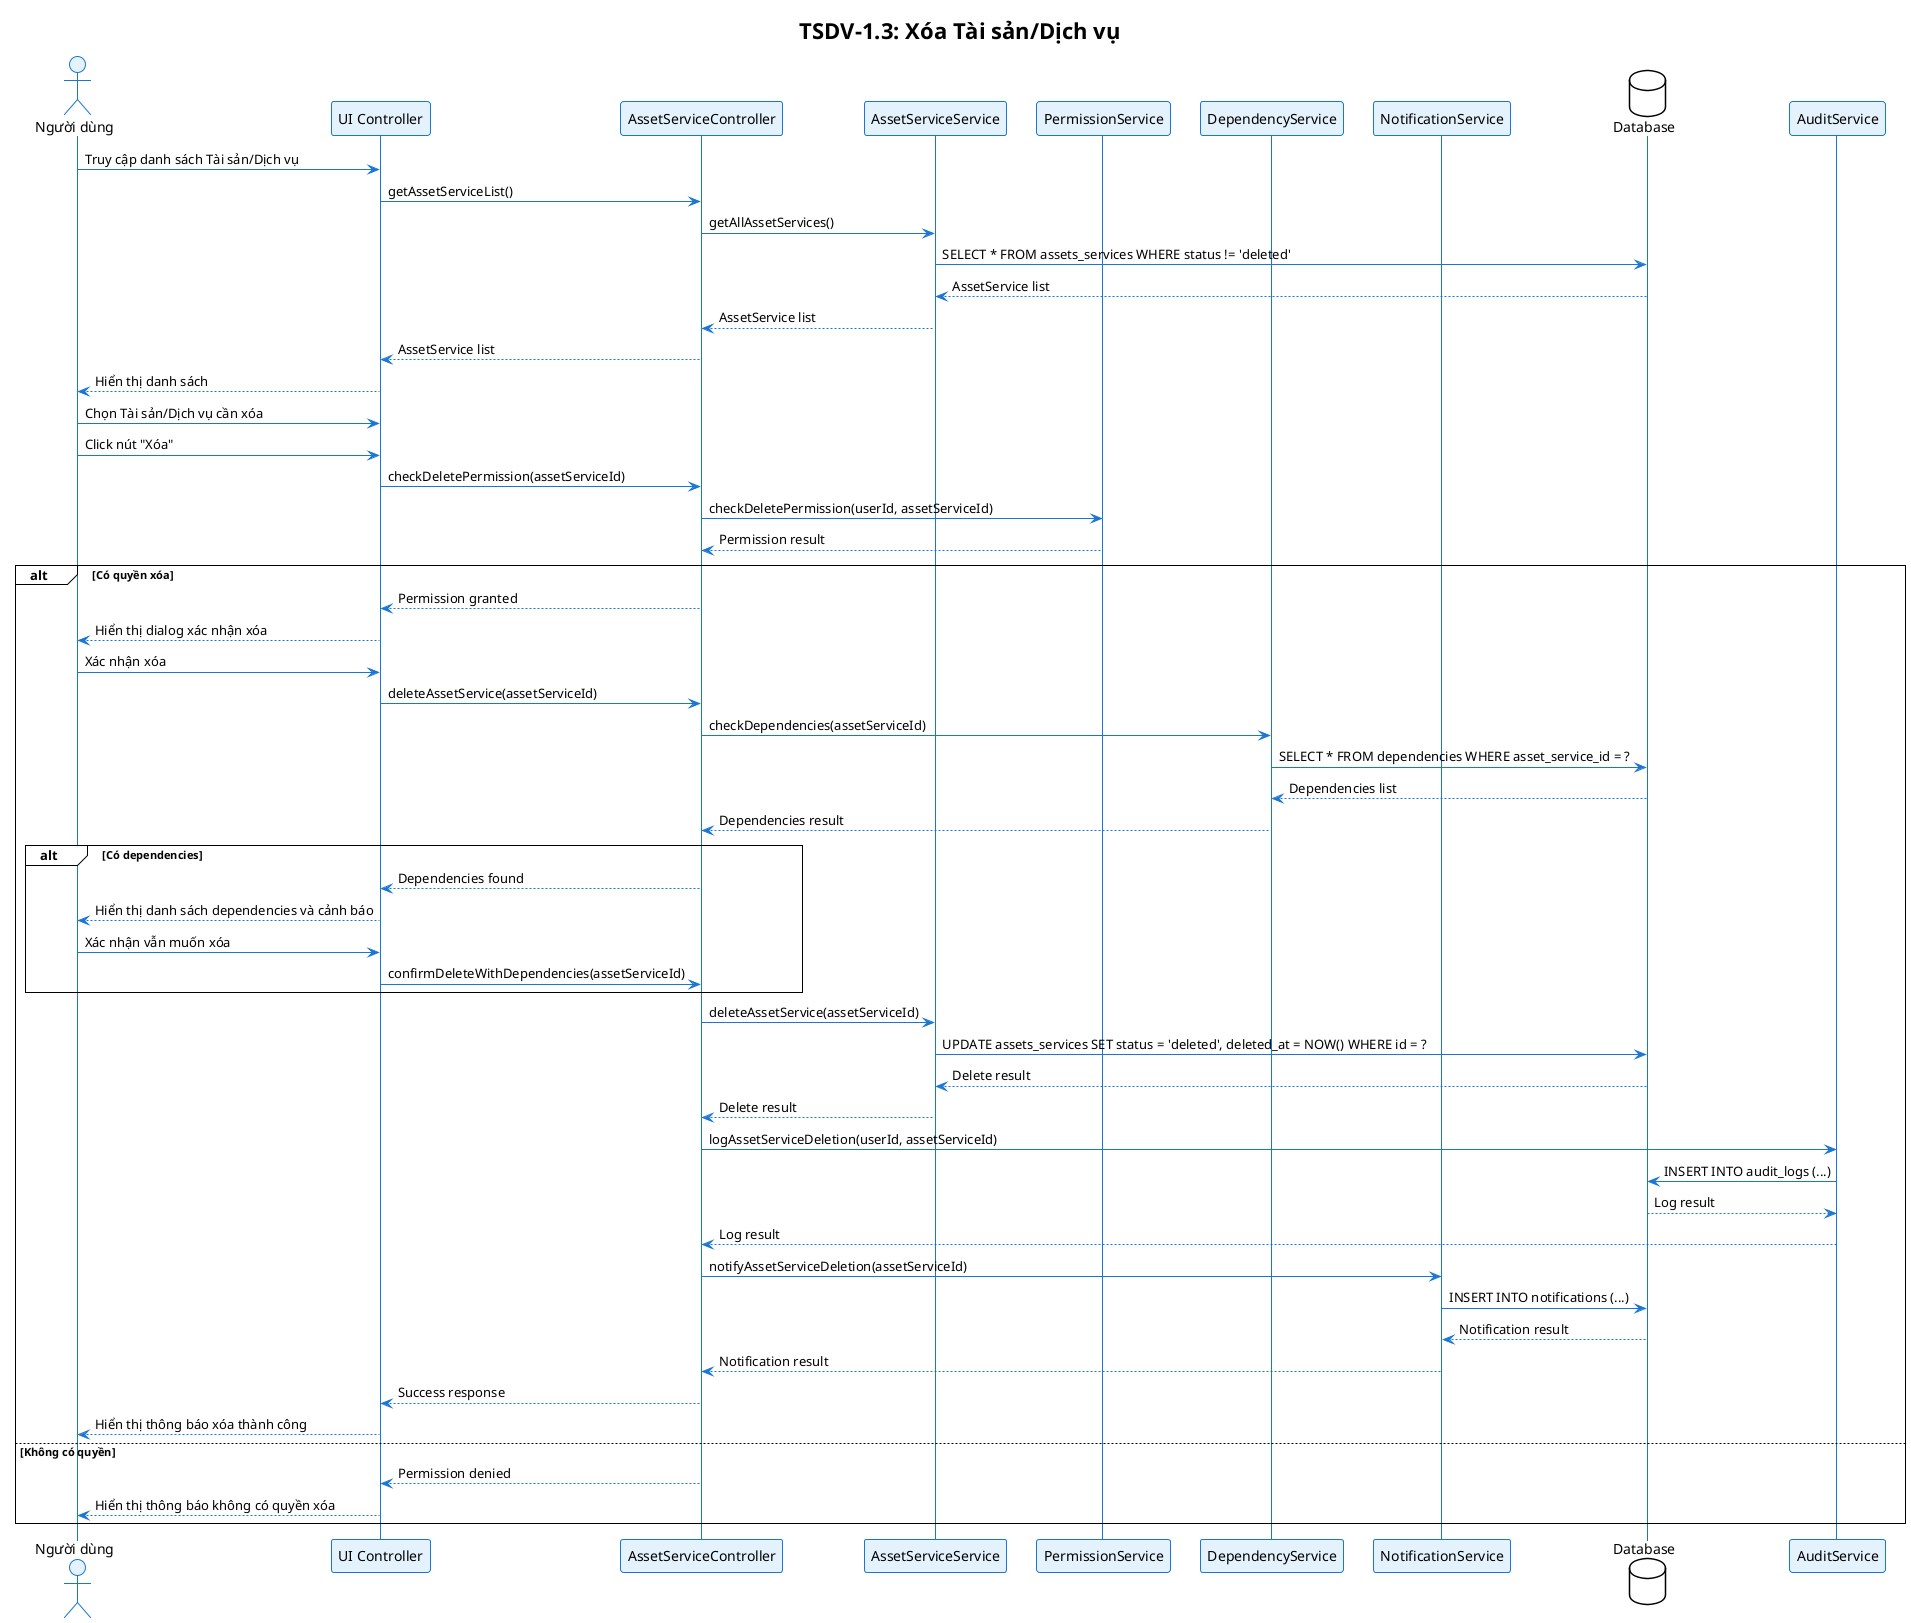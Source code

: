 @startuml TSDV-1.3 Sequence Diagram
!theme plain
skinparam backgroundColor #FFFFFF
skinparam sequence {
    ArrowColor #1976D2
    ActorBorderColor #1976D2
    LifeLineBorderColor #1976D2
    LifeLineBackgroundColor #E3F2FD
    ParticipantBorderColor #1976D2
    ParticipantBackgroundColor #E3F2FD
    ParticipantFontColor #000000
    ActorBackgroundColor #E3F2FD
    ActorFontColor #000000
}

title TSDV-1.3: Xóa Tài sản/Dịch vụ

actor "Người dùng" as User
participant "UI Controller" as UI
participant "AssetServiceController" as Controller
participant "AssetServiceService" as Service
participant "PermissionService" as Permission
participant "DependencyService" as Dependency
participant "NotificationService" as Notification
database "Database" as DB
participant "AuditService" as Audit

User -> UI: Truy cập danh sách Tài sản/Dịch vụ
UI -> Controller: getAssetServiceList()
Controller -> Service: getAllAssetServices()
Service -> DB: SELECT * FROM assets_services WHERE status != 'deleted'
DB --> Service: AssetService list
Service --> Controller: AssetService list
Controller --> UI: AssetService list
UI --> User: Hiển thị danh sách

User -> UI: Chọn Tài sản/Dịch vụ cần xóa
User -> UI: Click nút "Xóa"
UI -> Controller: checkDeletePermission(assetServiceId)
Controller -> Permission: checkDeletePermission(userId, assetServiceId)
Permission --> Controller: Permission result

alt Có quyền xóa
    Controller --> UI: Permission granted
    UI --> User: Hiển thị dialog xác nhận xóa
    
    User -> UI: Xác nhận xóa
    UI -> Controller: deleteAssetService(assetServiceId)
    Controller -> Dependency: checkDependencies(assetServiceId)
    Dependency -> DB: SELECT * FROM dependencies WHERE asset_service_id = ?
    DB --> Dependency: Dependencies list
    Dependency --> Controller: Dependencies result
    
    alt Có dependencies
        Controller --> UI: Dependencies found
        UI --> User: Hiển thị danh sách dependencies và cảnh báo
        
        User -> UI: Xác nhận vẫn muốn xóa
        UI -> Controller: confirmDeleteWithDependencies(assetServiceId)
    end
    
    Controller -> Service: deleteAssetService(assetServiceId)
    Service -> DB: UPDATE assets_services SET status = 'deleted', deleted_at = NOW() WHERE id = ?
    DB --> Service: Delete result
    Service --> Controller: Delete result
    
    Controller -> Audit: logAssetServiceDeletion(userId, assetServiceId)
    Audit -> DB: INSERT INTO audit_logs (...)
    DB --> Audit: Log result
    Audit --> Controller: Log result
    
    Controller -> Notification: notifyAssetServiceDeletion(assetServiceId)
    Notification -> DB: INSERT INTO notifications (...)
    DB --> Notification: Notification result
    Notification --> Controller: Notification result
    
    Controller --> UI: Success response
    UI --> User: Hiển thị thông báo xóa thành công
    
else Không có quyền
    Controller --> UI: Permission denied
    UI --> User: Hiển thị thông báo không có quyền xóa
end

@enduml
